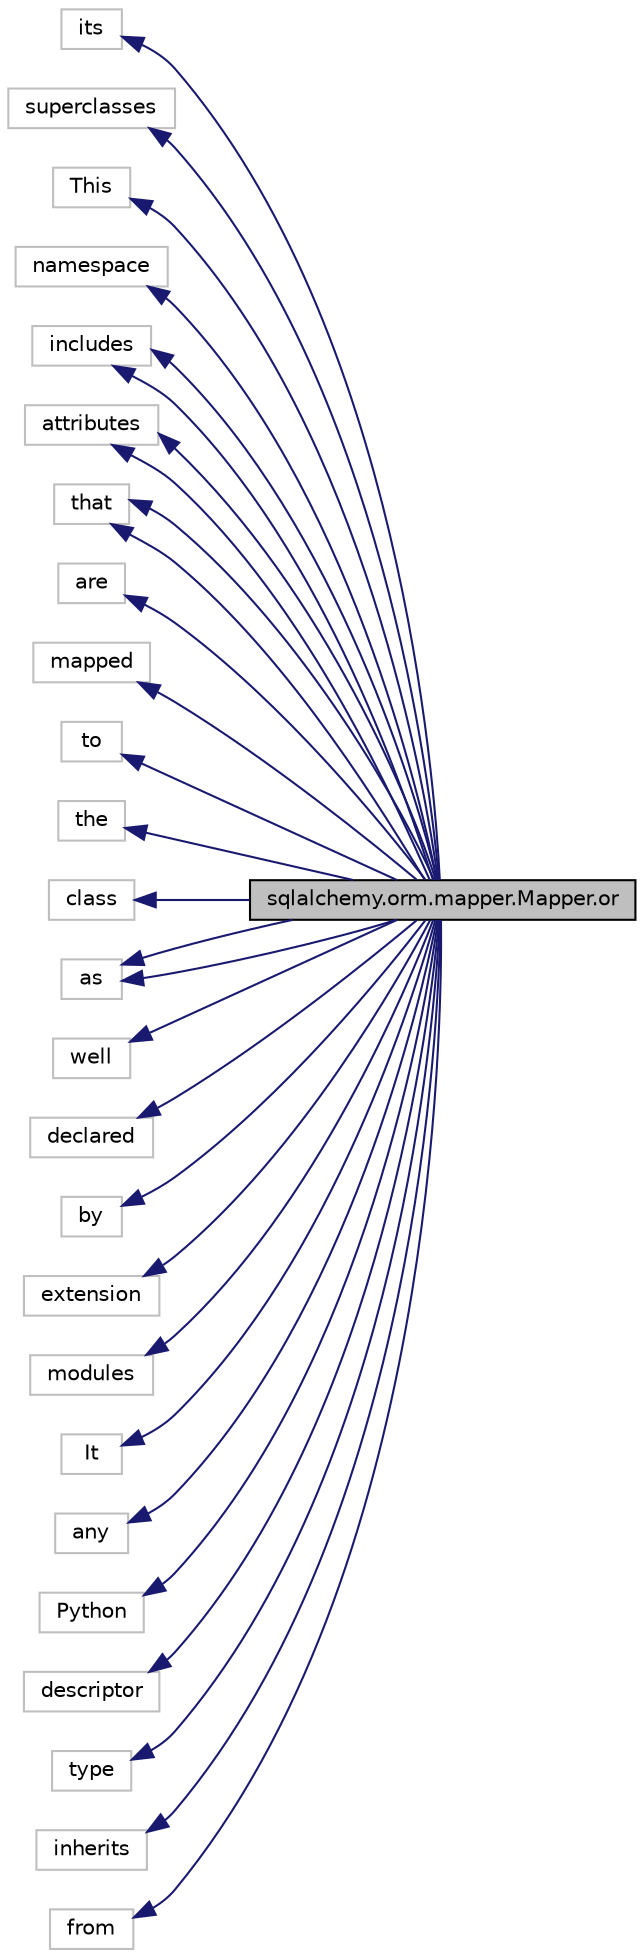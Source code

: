 digraph "sqlalchemy.orm.mapper.Mapper.or"
{
 // LATEX_PDF_SIZE
  edge [fontname="Helvetica",fontsize="10",labelfontname="Helvetica",labelfontsize="10"];
  node [fontname="Helvetica",fontsize="10",shape=record];
  rankdir="LR";
  Node1 [label="sqlalchemy.orm.mapper.Mapper.or",height=0.2,width=0.4,color="black", fillcolor="grey75", style="filled", fontcolor="black",tooltip=" "];
  Node2 -> Node1 [dir="back",color="midnightblue",fontsize="10",style="solid",fontname="Helvetica"];
  Node2 [label="its",height=0.2,width=0.4,color="grey75", fillcolor="white", style="filled",tooltip=" "];
  Node3 -> Node1 [dir="back",color="midnightblue",fontsize="10",style="solid",fontname="Helvetica"];
  Node3 [label="superclasses",height=0.2,width=0.4,color="grey75", fillcolor="white", style="filled",tooltip=" "];
  Node4 -> Node1 [dir="back",color="midnightblue",fontsize="10",style="solid",fontname="Helvetica"];
  Node4 [label="This",height=0.2,width=0.4,color="grey75", fillcolor="white", style="filled",tooltip=" "];
  Node5 -> Node1 [dir="back",color="midnightblue",fontsize="10",style="solid",fontname="Helvetica"];
  Node5 [label="namespace",height=0.2,width=0.4,color="grey75", fillcolor="white", style="filled",tooltip=" "];
  Node6 -> Node1 [dir="back",color="midnightblue",fontsize="10",style="solid",fontname="Helvetica"];
  Node6 [label="includes",height=0.2,width=0.4,color="grey75", fillcolor="white", style="filled",tooltip=" "];
  Node7 -> Node1 [dir="back",color="midnightblue",fontsize="10",style="solid",fontname="Helvetica"];
  Node7 [label="attributes",height=0.2,width=0.4,color="grey75", fillcolor="white", style="filled",tooltip=" "];
  Node8 -> Node1 [dir="back",color="midnightblue",fontsize="10",style="solid",fontname="Helvetica"];
  Node8 [label="that",height=0.2,width=0.4,color="grey75", fillcolor="white", style="filled",tooltip=" "];
  Node9 -> Node1 [dir="back",color="midnightblue",fontsize="10",style="solid",fontname="Helvetica"];
  Node9 [label="are",height=0.2,width=0.4,color="grey75", fillcolor="white", style="filled",tooltip=" "];
  Node10 -> Node1 [dir="back",color="midnightblue",fontsize="10",style="solid",fontname="Helvetica"];
  Node10 [label="mapped",height=0.2,width=0.4,color="grey75", fillcolor="white", style="filled",tooltip=" "];
  Node11 -> Node1 [dir="back",color="midnightblue",fontsize="10",style="solid",fontname="Helvetica"];
  Node11 [label="to",height=0.2,width=0.4,color="grey75", fillcolor="white", style="filled",tooltip=" "];
  Node12 -> Node1 [dir="back",color="midnightblue",fontsize="10",style="solid",fontname="Helvetica"];
  Node12 [label="the",height=0.2,width=0.4,color="grey75", fillcolor="white", style="filled",tooltip=" "];
  Node13 -> Node1 [dir="back",color="midnightblue",fontsize="10",style="solid",fontname="Helvetica"];
  Node13 [label="class",height=0.2,width=0.4,color="grey75", fillcolor="white", style="filled",tooltip=" "];
  Node14 -> Node1 [dir="back",color="midnightblue",fontsize="10",style="solid",fontname="Helvetica"];
  Node14 [label="as",height=0.2,width=0.4,color="grey75", fillcolor="white", style="filled",tooltip=" "];
  Node15 -> Node1 [dir="back",color="midnightblue",fontsize="10",style="solid",fontname="Helvetica"];
  Node15 [label="well",height=0.2,width=0.4,color="grey75", fillcolor="white", style="filled",tooltip=" "];
  Node14 -> Node1 [dir="back",color="midnightblue",fontsize="10",style="solid",fontname="Helvetica"];
  Node7 -> Node1 [dir="back",color="midnightblue",fontsize="10",style="solid",fontname="Helvetica"];
  Node16 -> Node1 [dir="back",color="midnightblue",fontsize="10",style="solid",fontname="Helvetica"];
  Node16 [label="declared",height=0.2,width=0.4,color="grey75", fillcolor="white", style="filled",tooltip=" "];
  Node17 -> Node1 [dir="back",color="midnightblue",fontsize="10",style="solid",fontname="Helvetica"];
  Node17 [label="by",height=0.2,width=0.4,color="grey75", fillcolor="white", style="filled",tooltip=" "];
  Node18 -> Node1 [dir="back",color="midnightblue",fontsize="10",style="solid",fontname="Helvetica"];
  Node18 [label="extension",height=0.2,width=0.4,color="grey75", fillcolor="white", style="filled",tooltip=" "];
  Node19 -> Node1 [dir="back",color="midnightblue",fontsize="10",style="solid",fontname="Helvetica"];
  Node19 [label="modules",height=0.2,width=0.4,color="grey75", fillcolor="white", style="filled",tooltip=" "];
  Node20 -> Node1 [dir="back",color="midnightblue",fontsize="10",style="solid",fontname="Helvetica"];
  Node20 [label="It",height=0.2,width=0.4,color="grey75", fillcolor="white", style="filled",tooltip=" "];
  Node6 -> Node1 [dir="back",color="midnightblue",fontsize="10",style="solid",fontname="Helvetica"];
  Node21 -> Node1 [dir="back",color="midnightblue",fontsize="10",style="solid",fontname="Helvetica"];
  Node21 [label="any",height=0.2,width=0.4,color="grey75", fillcolor="white", style="filled",tooltip=" "];
  Node22 -> Node1 [dir="back",color="midnightblue",fontsize="10",style="solid",fontname="Helvetica"];
  Node22 [label="Python",height=0.2,width=0.4,color="grey75", fillcolor="white", style="filled",tooltip=" "];
  Node23 -> Node1 [dir="back",color="midnightblue",fontsize="10",style="solid",fontname="Helvetica"];
  Node23 [label="descriptor",height=0.2,width=0.4,color="grey75", fillcolor="white", style="filled",tooltip=" "];
  Node24 -> Node1 [dir="back",color="midnightblue",fontsize="10",style="solid",fontname="Helvetica"];
  Node24 [label="type",height=0.2,width=0.4,color="grey75", fillcolor="white", style="filled",tooltip=" "];
  Node8 -> Node1 [dir="back",color="midnightblue",fontsize="10",style="solid",fontname="Helvetica"];
  Node25 -> Node1 [dir="back",color="midnightblue",fontsize="10",style="solid",fontname="Helvetica"];
  Node25 [label="inherits",height=0.2,width=0.4,color="grey75", fillcolor="white", style="filled",tooltip=" "];
  Node26 -> Node1 [dir="back",color="midnightblue",fontsize="10",style="solid",fontname="Helvetica"];
  Node26 [label="from",height=0.2,width=0.4,color="grey75", fillcolor="white", style="filled",tooltip=" "];
}
